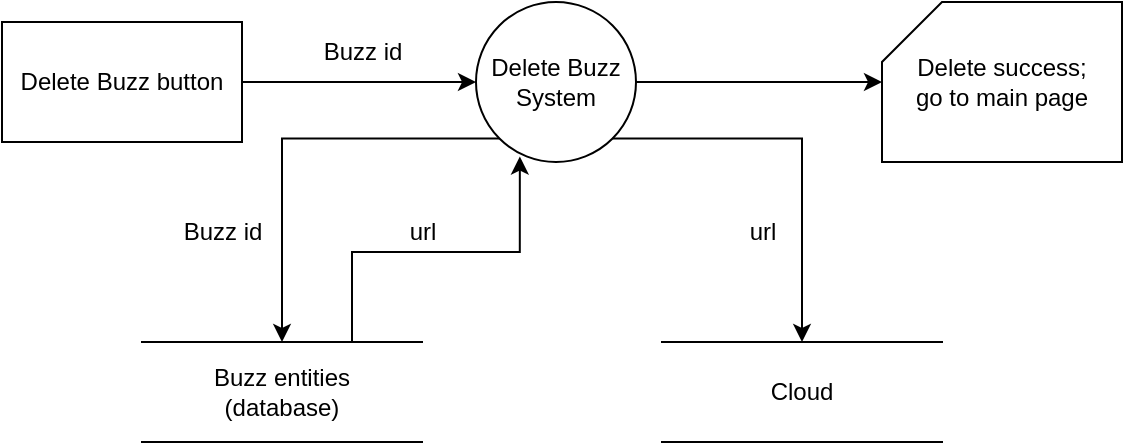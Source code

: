 <mxfile version="20.8.23" type="github">
  <diagram name="第 1 页" id="wSYVRvOqPTS_bNU8-5IR">
    <mxGraphModel dx="459" dy="380" grid="1" gridSize="10" guides="1" tooltips="1" connect="1" arrows="1" fold="1" page="1" pageScale="1" pageWidth="827" pageHeight="1169" math="0" shadow="0">
      <root>
        <mxCell id="0" />
        <mxCell id="1" parent="0" />
        <mxCell id="ezqPZjXfEJtGR1s8z3-x-3" style="edgeStyle=orthogonalEdgeStyle;rounded=0;orthogonalLoop=1;jettySize=auto;html=1;exitX=1;exitY=0.5;exitDx=0;exitDy=0;entryX=0;entryY=0.5;entryDx=0;entryDy=0;startArrow=none;" edge="1" parent="1" source="ezqPZjXfEJtGR1s8z3-x-19" target="ezqPZjXfEJtGR1s8z3-x-12">
          <mxGeometry relative="1" as="geometry" />
        </mxCell>
        <mxCell id="ezqPZjXfEJtGR1s8z3-x-6" value="Delete success;&lt;br&gt;go to main page" style="shape=card;whiteSpace=wrap;html=1;" vertex="1" parent="1">
          <mxGeometry x="680" y="240" width="120" height="80" as="geometry" />
        </mxCell>
        <mxCell id="ezqPZjXfEJtGR1s8z3-x-10" style="edgeStyle=orthogonalEdgeStyle;rounded=0;orthogonalLoop=1;jettySize=auto;html=1;exitX=1;exitY=0.5;exitDx=0;exitDy=0;" edge="1" parent="1" source="ezqPZjXfEJtGR1s8z3-x-12" target="ezqPZjXfEJtGR1s8z3-x-6">
          <mxGeometry relative="1" as="geometry" />
        </mxCell>
        <mxCell id="ezqPZjXfEJtGR1s8z3-x-20" style="edgeStyle=orthogonalEdgeStyle;rounded=0;orthogonalLoop=1;jettySize=auto;html=1;exitX=0;exitY=1;exitDx=0;exitDy=0;entryX=0.5;entryY=0;entryDx=0;entryDy=0;" edge="1" parent="1" source="ezqPZjXfEJtGR1s8z3-x-12" target="ezqPZjXfEJtGR1s8z3-x-16">
          <mxGeometry relative="1" as="geometry" />
        </mxCell>
        <mxCell id="ezqPZjXfEJtGR1s8z3-x-12" value="Delete Buzz&lt;br&gt;System" style="ellipse;whiteSpace=wrap;html=1;aspect=fixed;" vertex="1" parent="1">
          <mxGeometry x="477" y="240" width="80" height="80" as="geometry" />
        </mxCell>
        <mxCell id="ezqPZjXfEJtGR1s8z3-x-13" value="Buzz id" style="text;html=1;align=center;verticalAlign=middle;resizable=0;points=[];autosize=1;strokeColor=none;fillColor=none;" vertex="1" parent="1">
          <mxGeometry x="390" y="250" width="60" height="30" as="geometry" />
        </mxCell>
        <mxCell id="ezqPZjXfEJtGR1s8z3-x-21" style="edgeStyle=orthogonalEdgeStyle;rounded=0;orthogonalLoop=1;jettySize=auto;html=1;exitX=0.75;exitY=0;exitDx=0;exitDy=0;entryX=0.274;entryY=0.966;entryDx=0;entryDy=0;entryPerimeter=0;" edge="1" parent="1" source="ezqPZjXfEJtGR1s8z3-x-16" target="ezqPZjXfEJtGR1s8z3-x-12">
          <mxGeometry relative="1" as="geometry" />
        </mxCell>
        <mxCell id="ezqPZjXfEJtGR1s8z3-x-16" value="Buzz entities&lt;br data-darkreader-inline-border=&quot;&quot; style=&quot;border-color: var(--darkreader-border--border-color); --darkreader-inline-border:var(--darkreader-border--darkreader-border--border-color);&quot;&gt;(database)" style="shape=partialRectangle;whiteSpace=wrap;html=1;left=0;right=0;fillColor=none;rounded=0;strokeColor=default;fontFamily=Helvetica;fontSize=12;fontColor=default;" vertex="1" parent="1">
          <mxGeometry x="310" y="410" width="140" height="50" as="geometry" />
        </mxCell>
        <mxCell id="ezqPZjXfEJtGR1s8z3-x-17" value="Buzz id" style="text;html=1;align=center;verticalAlign=middle;resizable=0;points=[];autosize=1;strokeColor=none;fillColor=none;" vertex="1" parent="1">
          <mxGeometry x="320" y="340" width="60" height="30" as="geometry" />
        </mxCell>
        <mxCell id="ezqPZjXfEJtGR1s8z3-x-19" value="Delete Buzz button" style="rounded=0;whiteSpace=wrap;html=1;" vertex="1" parent="1">
          <mxGeometry x="240" y="250" width="120" height="60" as="geometry" />
        </mxCell>
        <mxCell id="ezqPZjXfEJtGR1s8z3-x-22" value="url" style="text;html=1;align=center;verticalAlign=middle;resizable=0;points=[];autosize=1;strokeColor=none;fillColor=none;" vertex="1" parent="1">
          <mxGeometry x="430" y="340" width="40" height="30" as="geometry" />
        </mxCell>
        <mxCell id="ezqPZjXfEJtGR1s8z3-x-23" style="edgeStyle=orthogonalEdgeStyle;rounded=0;orthogonalLoop=1;jettySize=auto;html=1;exitX=1;exitY=1;exitDx=0;exitDy=0;entryX=0.5;entryY=0;entryDx=0;entryDy=0;" edge="1" parent="1" target="ezqPZjXfEJtGR1s8z3-x-25" source="ezqPZjXfEJtGR1s8z3-x-12">
          <mxGeometry relative="1" as="geometry">
            <mxPoint x="749" y="308" as="sourcePoint" />
          </mxGeometry>
        </mxCell>
        <mxCell id="ezqPZjXfEJtGR1s8z3-x-25" value="Cloud" style="shape=partialRectangle;whiteSpace=wrap;html=1;left=0;right=0;fillColor=none;rounded=0;strokeColor=default;fontFamily=Helvetica;fontSize=12;fontColor=default;" vertex="1" parent="1">
          <mxGeometry x="570" y="410" width="140" height="50" as="geometry" />
        </mxCell>
        <mxCell id="ezqPZjXfEJtGR1s8z3-x-27" value="url" style="text;html=1;align=center;verticalAlign=middle;resizable=0;points=[];autosize=1;strokeColor=none;fillColor=none;" vertex="1" parent="1">
          <mxGeometry x="600" y="340" width="40" height="30" as="geometry" />
        </mxCell>
      </root>
    </mxGraphModel>
  </diagram>
</mxfile>

